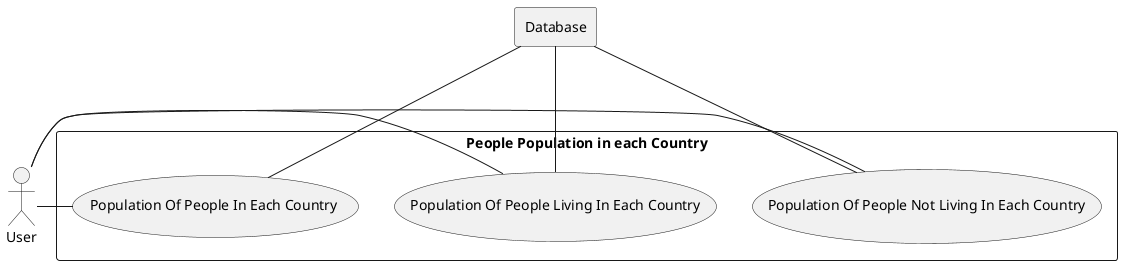 @startuml
    actor user as "User"
    rectangle db as "Database"
    rectangle "People Population in each Country"{
        usecase PC1 as "Population Of People In Each Country "
        usecase PC2 as "Population Of People Living In Each Country"
        usecase PC3 as "Population Of People Not Living In Each Country"
        user - PC1
        user - PC2
        user - PC3
        db --- PC1
        db --- PC2
        db --- PC3
    }
@enduml